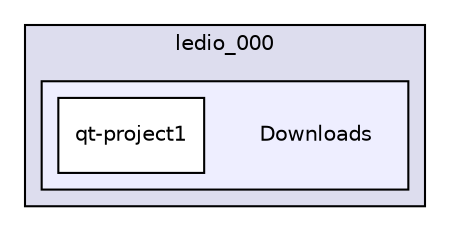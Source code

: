 digraph "C:/Users/ledio_000/Downloads" {
  compound=true
  node [ fontsize="10", fontname="Helvetica"];
  edge [ labelfontsize="10", labelfontname="Helvetica"];
  subgraph clusterdir_53e0c75dbab9f6f80398b10f7110f2a6 {
    graph [ bgcolor="#ddddee", pencolor="black", label="ledio_000" fontname="Helvetica", fontsize="10", URL="dir_53e0c75dbab9f6f80398b10f7110f2a6.html"]
  subgraph clusterdir_35ff93459461acc2ef55813b14dacede {
    graph [ bgcolor="#eeeeff", pencolor="black", label="" URL="dir_35ff93459461acc2ef55813b14dacede.html"];
    dir_35ff93459461acc2ef55813b14dacede [shape=plaintext label="Downloads"];
    dir_9835cf30a818533a0016818abfcc842f [shape=box label="qt-project1" color="black" fillcolor="white" style="filled" URL="dir_9835cf30a818533a0016818abfcc842f.html"];
  }
  }
}
